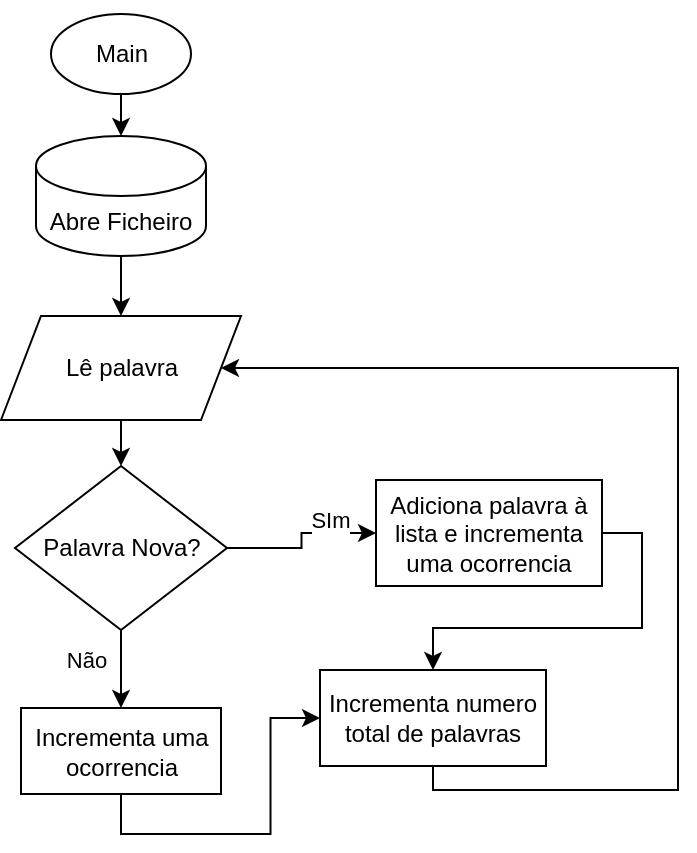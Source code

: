 <mxfile version="15.5.1" type="github">
  <diagram id="C5RBs43oDa-KdzZeNtuy" name="Page-1">
    <mxGraphModel dx="930" dy="518" grid="0" gridSize="10" guides="1" tooltips="1" connect="1" arrows="1" fold="1" page="1" pageScale="1" pageWidth="827" pageHeight="1169" math="0" shadow="0">
      <root>
        <mxCell id="WIyWlLk6GJQsqaUBKTNV-0" />
        <mxCell id="WIyWlLk6GJQsqaUBKTNV-1" parent="WIyWlLk6GJQsqaUBKTNV-0" />
        <mxCell id="0hf9zUjIuInONbP1E4eS-1" style="edgeStyle=orthogonalEdgeStyle;rounded=0;orthogonalLoop=1;jettySize=auto;html=1;entryX=0.5;entryY=0;entryDx=0;entryDy=0;exitX=0.5;exitY=1;exitDx=0;exitDy=0;entryPerimeter=0;" edge="1" parent="WIyWlLk6GJQsqaUBKTNV-1" source="0hf9zUjIuInONbP1E4eS-2" target="0hf9zUjIuInONbP1E4eS-10">
          <mxGeometry relative="1" as="geometry">
            <mxPoint x="159.5" y="75" as="targetPoint" />
            <mxPoint x="110" y="60" as="sourcePoint" />
            <Array as="points">
              <mxPoint x="160" y="50" />
              <mxPoint x="160" y="80" />
            </Array>
          </mxGeometry>
        </mxCell>
        <mxCell id="0hf9zUjIuInONbP1E4eS-2" value="Main" style="ellipse;whiteSpace=wrap;html=1;" vertex="1" parent="WIyWlLk6GJQsqaUBKTNV-1">
          <mxGeometry x="124.5" y="49" width="70" height="40" as="geometry" />
        </mxCell>
        <mxCell id="0hf9zUjIuInONbP1E4eS-24" style="edgeStyle=orthogonalEdgeStyle;rounded=0;orthogonalLoop=1;jettySize=auto;html=1;exitX=1;exitY=0.5;exitDx=0;exitDy=0;" edge="1" parent="WIyWlLk6GJQsqaUBKTNV-1" source="0hf9zUjIuInONbP1E4eS-5" target="0hf9zUjIuInONbP1E4eS-25">
          <mxGeometry relative="1" as="geometry">
            <mxPoint x="390" y="391" as="targetPoint" />
          </mxGeometry>
        </mxCell>
        <mxCell id="0hf9zUjIuInONbP1E4eS-5" value="Adiciona palavra à lista e incrementa uma ocorrencia" style="shape=process;whiteSpace=wrap;html=1;backgroundOutline=1;size=0;" vertex="1" parent="WIyWlLk6GJQsqaUBKTNV-1">
          <mxGeometry x="287" y="282" width="113" height="53" as="geometry" />
        </mxCell>
        <mxCell id="0hf9zUjIuInONbP1E4eS-16" style="edgeStyle=orthogonalEdgeStyle;rounded=0;orthogonalLoop=1;jettySize=auto;html=1;exitX=0.5;exitY=1;exitDx=0;exitDy=0;exitPerimeter=0;entryX=0.5;entryY=0;entryDx=0;entryDy=0;" edge="1" parent="WIyWlLk6GJQsqaUBKTNV-1" source="0hf9zUjIuInONbP1E4eS-10" target="0hf9zUjIuInONbP1E4eS-15">
          <mxGeometry relative="1" as="geometry" />
        </mxCell>
        <mxCell id="0hf9zUjIuInONbP1E4eS-10" value="Abre Ficheiro" style="shape=cylinder3;whiteSpace=wrap;html=1;boundedLbl=1;backgroundOutline=1;size=15;" vertex="1" parent="WIyWlLk6GJQsqaUBKTNV-1">
          <mxGeometry x="117" y="110" width="85" height="60" as="geometry" />
        </mxCell>
        <mxCell id="0hf9zUjIuInONbP1E4eS-18" style="edgeStyle=orthogonalEdgeStyle;rounded=0;orthogonalLoop=1;jettySize=auto;html=1;" edge="1" parent="WIyWlLk6GJQsqaUBKTNV-1" source="0hf9zUjIuInONbP1E4eS-15" target="0hf9zUjIuInONbP1E4eS-17">
          <mxGeometry relative="1" as="geometry">
            <mxPoint x="175" y="289" as="targetPoint" />
            <Array as="points">
              <mxPoint x="160" y="283" />
              <mxPoint x="160" y="283" />
            </Array>
          </mxGeometry>
        </mxCell>
        <mxCell id="0hf9zUjIuInONbP1E4eS-15" value="Lê palavra" style="shape=parallelogram;perimeter=parallelogramPerimeter;whiteSpace=wrap;html=1;fixedSize=1;" vertex="1" parent="WIyWlLk6GJQsqaUBKTNV-1">
          <mxGeometry x="99.5" y="200" width="120" height="52" as="geometry" />
        </mxCell>
        <mxCell id="0hf9zUjIuInONbP1E4eS-19" value="&lt;div&gt;SIm&lt;/div&gt;&lt;div&gt;&lt;br&gt;&lt;/div&gt;" style="edgeStyle=orthogonalEdgeStyle;rounded=0;orthogonalLoop=1;jettySize=auto;html=1;exitX=1;exitY=0.5;exitDx=0;exitDy=0;" edge="1" parent="WIyWlLk6GJQsqaUBKTNV-1" source="0hf9zUjIuInONbP1E4eS-17" target="0hf9zUjIuInONbP1E4eS-5">
          <mxGeometry x="0.037" y="-21" relative="1" as="geometry">
            <mxPoint x="293" y="338" as="targetPoint" />
            <mxPoint x="-7" y="-2" as="offset" />
          </mxGeometry>
        </mxCell>
        <mxCell id="0hf9zUjIuInONbP1E4eS-22" value="Não" style="edgeStyle=orthogonalEdgeStyle;rounded=0;orthogonalLoop=1;jettySize=auto;html=1;" edge="1" parent="WIyWlLk6GJQsqaUBKTNV-1" source="0hf9zUjIuInONbP1E4eS-17" target="0hf9zUjIuInONbP1E4eS-21">
          <mxGeometry x="-0.127" y="-11" relative="1" as="geometry">
            <mxPoint x="-7" y="-3" as="offset" />
          </mxGeometry>
        </mxCell>
        <mxCell id="0hf9zUjIuInONbP1E4eS-17" value="Palavra Nova?" style="rhombus;whiteSpace=wrap;html=1;" vertex="1" parent="WIyWlLk6GJQsqaUBKTNV-1">
          <mxGeometry x="106.5" y="275" width="106" height="82" as="geometry" />
        </mxCell>
        <mxCell id="0hf9zUjIuInONbP1E4eS-23" style="edgeStyle=orthogonalEdgeStyle;rounded=0;orthogonalLoop=1;jettySize=auto;html=1;exitX=0.5;exitY=1;exitDx=0;exitDy=0;entryX=0;entryY=0.5;entryDx=0;entryDy=0;" edge="1" parent="WIyWlLk6GJQsqaUBKTNV-1" source="0hf9zUjIuInONbP1E4eS-21" target="0hf9zUjIuInONbP1E4eS-25">
          <mxGeometry relative="1" as="geometry">
            <mxPoint x="300" y="432" as="targetPoint" />
          </mxGeometry>
        </mxCell>
        <mxCell id="0hf9zUjIuInONbP1E4eS-21" value="&lt;div&gt;Incrementa uma ocorrencia&lt;/div&gt;" style="shape=process;whiteSpace=wrap;html=1;backgroundOutline=1;size=0;" vertex="1" parent="WIyWlLk6GJQsqaUBKTNV-1">
          <mxGeometry x="109.5" y="396" width="100" height="43" as="geometry" />
        </mxCell>
        <mxCell id="0hf9zUjIuInONbP1E4eS-26" style="edgeStyle=orthogonalEdgeStyle;rounded=0;orthogonalLoop=1;jettySize=auto;html=1;entryX=1;entryY=0.5;entryDx=0;entryDy=0;" edge="1" parent="WIyWlLk6GJQsqaUBKTNV-1" source="0hf9zUjIuInONbP1E4eS-25" target="0hf9zUjIuInONbP1E4eS-15">
          <mxGeometry relative="1" as="geometry">
            <mxPoint x="281" y="231" as="targetPoint" />
            <Array as="points">
              <mxPoint x="316" y="437" />
              <mxPoint x="438" y="437" />
              <mxPoint x="438" y="226" />
            </Array>
          </mxGeometry>
        </mxCell>
        <mxCell id="0hf9zUjIuInONbP1E4eS-25" value="Incrementa numero total de palavras" style="shape=process;whiteSpace=wrap;html=1;backgroundOutline=1;size=0;" vertex="1" parent="WIyWlLk6GJQsqaUBKTNV-1">
          <mxGeometry x="259" y="377" width="113" height="48" as="geometry" />
        </mxCell>
      </root>
    </mxGraphModel>
  </diagram>
</mxfile>
